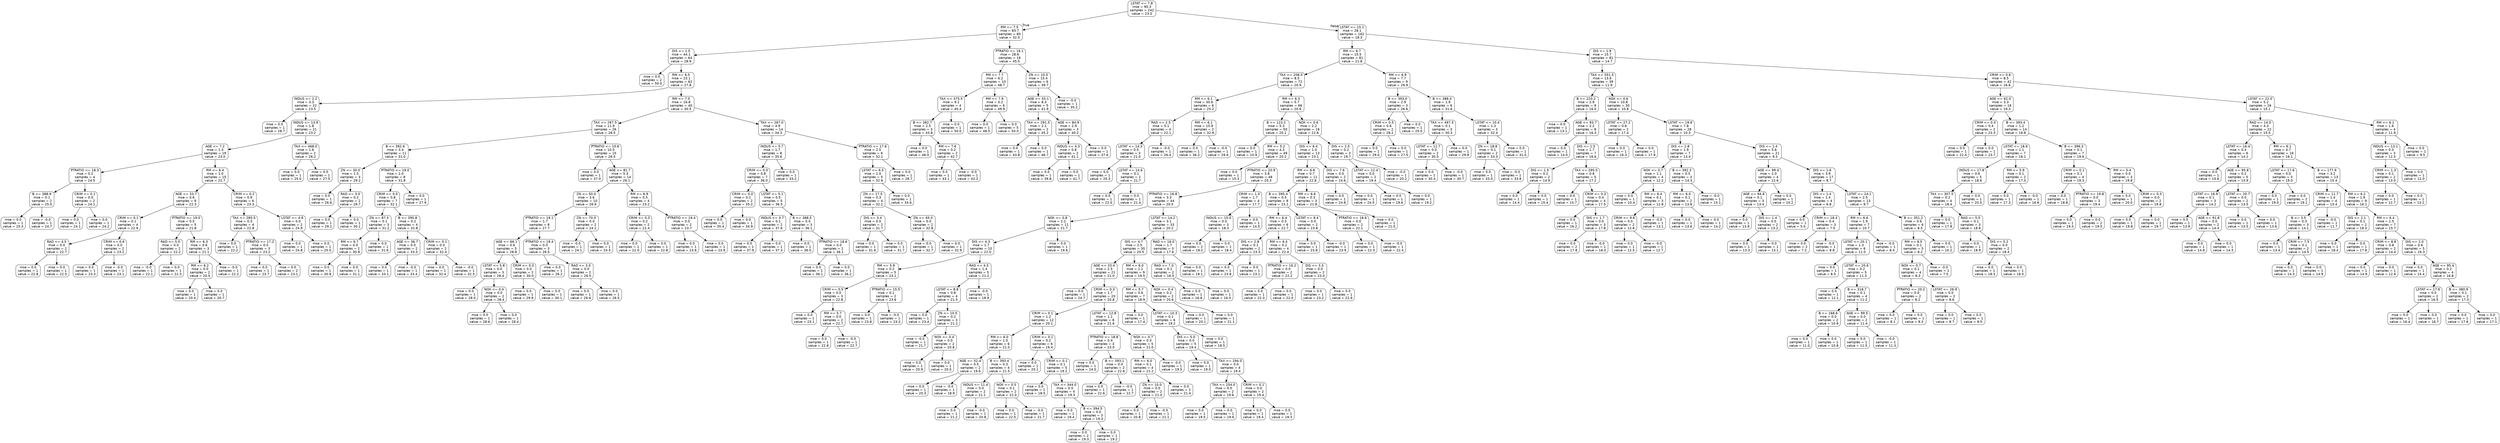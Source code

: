 digraph Tree {
node [shape=box, style="rounded", color="black", fontname=helvetica] ;
edge [fontname=helvetica] ;
0 [label="LSTAT <= 7.8\nmse = 90.3\nsamples = 242\nvalue = 23.0"] ;
1 [label="RM <= 7.5\nmse = 83.7\nsamples = 80\nvalue = 32.0"] ;
0 -> 1 [labeldistance=2.5, labelangle=45, headlabel="True"] ;
2 [label="DIS <= 1.5\nmse = 44.1\nsamples = 64\nvalue = 28.9"] ;
1 -> 2 ;
3 [label="mse = 0.0\nsamples = 2\nvalue = 50.0"] ;
2 -> 3 ;
4 [label="RM <= 6.5\nmse = 23.1\nsamples = 62\nvalue = 27.8"] ;
2 -> 4 ;
5 [label="INDUS <= 2.2\nmse = 3.3\nsamples = 22\nvalue = 23.5"] ;
4 -> 5 ;
6 [label="mse = 0.0\nsamples = 1\nvalue = 28.7"] ;
5 -> 6 ;
7 [label="INDUS <= 13.9\nmse = 1.8\nsamples = 21\nvalue = 23.2"] ;
5 -> 7 ;
8 [label="AGE <= 7.2\nmse = 1.3\nsamples = 19\nvalue = 23.0"] ;
7 -> 8 ;
9 [label="PTRATIO <= 18.3\nmse = 0.2\nsamples = 4\nvalue = 24.5"] ;
8 -> 9 ;
10 [label="B <= 388.9\nmse = 0.1\nsamples = 2\nvalue = 25.0"] ;
9 -> 10 ;
11 [label="mse = 0.0\nsamples = 1\nvalue = 25.3"] ;
10 -> 11 ;
12 [label="mse = -0.0\nsamples = 1\nvalue = 24.7"] ;
10 -> 12 ;
13 [label="CRIM <= 0.1\nmse = 0.0\nsamples = 2\nvalue = 24.1"] ;
9 -> 13 ;
14 [label="mse = 0.0\nsamples = 1\nvalue = 24.1"] ;
13 -> 14 ;
15 [label="mse = 0.0\nsamples = 1\nvalue = 24.2"] ;
13 -> 15 ;
16 [label="RM <= 6.4\nmse = 1.0\nsamples = 15\nvalue = 22.7"] ;
8 -> 16 ;
17 [label="AGE <= 33.7\nmse = 0.6\nsamples = 9\nvalue = 22.3"] ;
16 -> 17 ;
18 [label="CRIM <= 0.1\nmse = 0.1\nsamples = 4\nvalue = 22.9"] ;
17 -> 18 ;
19 [label="RAD <= 4.5\nmse = 0.0\nsamples = 2\nvalue = 22.7"] ;
18 -> 19 ;
20 [label="mse = 0.0\nsamples = 1\nvalue = 22.8"] ;
19 -> 20 ;
21 [label="mse = 0.0\nsamples = 1\nvalue = 22.5"] ;
19 -> 21 ;
22 [label="CRIM <= 0.6\nmse = 0.0\nsamples = 2\nvalue = 23.2"] ;
18 -> 22 ;
23 [label="mse = 0.0\nsamples = 1\nvalue = 23.3"] ;
22 -> 23 ;
24 [label="mse = -0.0\nsamples = 1\nvalue = 23.1"] ;
22 -> 24 ;
25 [label="PTRATIO <= 19.0\nmse = 0.5\nsamples = 5\nvalue = 21.8"] ;
17 -> 25 ;
26 [label="RAD <= 5.0\nmse = 0.0\nsamples = 2\nvalue = 22.2"] ;
25 -> 26 ;
27 [label="mse = -0.0\nsamples = 1\nvalue = 22.1"] ;
26 -> 27 ;
28 [label="mse = 0.0\nsamples = 1\nvalue = 22.3"] ;
26 -> 28 ;
29 [label="RM <= 6.3\nmse = 0.6\nsamples = 3\nvalue = 21.1"] ;
25 -> 29 ;
30 [label="RM <= 6.2\nmse = 0.0\nsamples = 2\nvalue = 20.5"] ;
29 -> 30 ;
31 [label="mse = 0.0\nsamples = 1\nvalue = 20.4"] ;
30 -> 31 ;
32 [label="mse = 0.0\nsamples = 1\nvalue = 20.7"] ;
30 -> 32 ;
33 [label="mse = -0.0\nsamples = 1\nvalue = 22.2"] ;
29 -> 33 ;
34 [label="CRIM <= 0.2\nmse = 0.9\nsamples = 6\nvalue = 23.3"] ;
16 -> 34 ;
35 [label="TAX <= 285.5\nmse = 0.3\nsamples = 4\nvalue = 22.8"] ;
34 -> 35 ;
36 [label="mse = 0.0\nsamples = 1\nvalue = 22.2"] ;
35 -> 36 ;
37 [label="PTRATIO <= 17.2\nmse = 0.0\nsamples = 3\nvalue = 23.2"] ;
35 -> 37 ;
38 [label="mse = 0.0\nsamples = 1\nvalue = 23.7"] ;
37 -> 38 ;
39 [label="mse = 0.0\nsamples = 2\nvalue = 23.1"] ;
37 -> 39 ;
40 [label="LSTAT <= 4.9\nmse = 0.0\nsamples = 2\nvalue = 24.9"] ;
34 -> 40 ;
41 [label="mse = 0.0\nsamples = 1\nvalue = 24.8"] ;
40 -> 41 ;
42 [label="mse = 0.0\nsamples = 1\nvalue = 25.0"] ;
40 -> 42 ;
43 [label="TAX <= 468.0\nmse = 1.6\nsamples = 2\nvalue = 26.2"] ;
7 -> 43 ;
44 [label="mse = 0.0\nsamples = 1\nvalue = 25.0"] ;
43 -> 44 ;
45 [label="mse = 0.0\nsamples = 1\nvalue = 27.5"] ;
43 -> 45 ;
46 [label="RM <= 7.0\nmse = 16.8\nsamples = 40\nvalue = 30.5"] ;
4 -> 46 ;
47 [label="TAX <= 267.5\nmse = 11.9\nsamples = 26\nvalue = 28.5"] ;
46 -> 47 ;
48 [label="B <= 392.6\nmse = 3.4\nsamples = 11\nvalue = 31.0"] ;
47 -> 48 ;
49 [label="ZN <= 30.0\nmse = 1.5\nsamples = 3\nvalue = 29.2"] ;
48 -> 49 ;
50 [label="mse = 0.0\nsamples = 1\nvalue = 26.6"] ;
49 -> 50 ;
51 [label="RAD <= 3.0\nmse = 0.2\nsamples = 2\nvalue = 29.7"] ;
49 -> 51 ;
52 [label="mse = 0.0\nsamples = 1\nvalue = 29.1"] ;
51 -> 52 ;
53 [label="mse = 0.0\nsamples = 1\nvalue = 30.1"] ;
51 -> 53 ;
54 [label="PTRATIO <= 19.0\nmse = 2.0\nsamples = 8\nvalue = 31.8"] ;
48 -> 54 ;
55 [label="CRIM <= 0.0\nmse = 0.8\nsamples = 7\nvalue = 32.1"] ;
54 -> 55 ;
56 [label="ZN <= 87.5\nmse = 0.1\nsamples = 3\nvalue = 31.2"] ;
55 -> 56 ;
57 [label="RM <= 6.7\nmse = 0.0\nsamples = 2\nvalue = 30.9"] ;
56 -> 57 ;
58 [label="mse = 0.0\nsamples = 1\nvalue = 30.8"] ;
57 -> 58 ;
59 [label="mse = 0.0\nsamples = 1\nvalue = 31.1"] ;
57 -> 59 ;
60 [label="mse = 0.0\nsamples = 1\nvalue = 31.6"] ;
56 -> 60 ;
61 [label="B <= 395.8\nmse = 0.2\nsamples = 4\nvalue = 32.8"] ;
55 -> 61 ;
62 [label="AGE <= 36.7\nmse = 0.0\nsamples = 2\nvalue = 33.3"] ;
61 -> 62 ;
63 [label="mse = 0.0\nsamples = 1\nvalue = 33.1"] ;
62 -> 63 ;
64 [label="mse = -0.0\nsamples = 1\nvalue = 33.4"] ;
62 -> 64 ;
65 [label="CRIM <= 0.1\nmse = 0.0\nsamples = 2\nvalue = 32.4"] ;
61 -> 65 ;
66 [label="mse = 0.0\nsamples = 1\nvalue = 32.4"] ;
65 -> 66 ;
67 [label="mse = -0.0\nsamples = 1\nvalue = 32.5"] ;
65 -> 67 ;
68 [label="mse = 0.0\nsamples = 1\nvalue = 27.9"] ;
54 -> 68 ;
69 [label="PTRATIO <= 15.6\nmse = 10.0\nsamples = 15\nvalue = 26.5"] ;
47 -> 69 ;
70 [label="mse = 0.0\nsamples = 1\nvalue = 37.0"] ;
69 -> 70 ;
71 [label="AGE <= 81.7\nmse = 5.3\nsamples = 14\nvalue = 26.1"] ;
69 -> 71 ;
72 [label="ZN <= 50.0\nmse = 3.6\nsamples = 10\nvalue = 26.9"] ;
71 -> 72 ;
73 [label="PTRATIO <= 19.1\nmse = 1.7\nsamples = 8\nvalue = 27.7"] ;
72 -> 73 ;
74 [label="AGE <= 66.1\nmse = 0.6\nsamples = 5\nvalue = 28.8"] ;
73 -> 74 ;
75 [label="LSTAT <= 5.8\nmse = 0.0\nsamples = 3\nvalue = 28.4"] ;
74 -> 75 ;
76 [label="mse = 0.0\nsamples = 1\nvalue = 28.0"] ;
75 -> 76 ;
77 [label="NOX <= 0.4\nmse = 0.0\nsamples = 2\nvalue = 28.4"] ;
75 -> 77 ;
78 [label="mse = 0.0\nsamples = 1\nvalue = 28.6"] ;
77 -> 78 ;
79 [label="mse = 0.0\nsamples = 1\nvalue = 28.4"] ;
77 -> 79 ;
80 [label="CRIM <= 0.3\nmse = 0.0\nsamples = 2\nvalue = 30.0"] ;
74 -> 80 ;
81 [label="mse = 0.0\nsamples = 1\nvalue = 29.9"] ;
80 -> 81 ;
82 [label="mse = 0.0\nsamples = 1\nvalue = 30.1"] ;
80 -> 82 ;
83 [label="PTRATIO <= 19.4\nmse = 0.0\nsamples = 3\nvalue = 26.5"] ;
73 -> 83 ;
84 [label="mse = 0.0\nsamples = 1\nvalue = 26.2"] ;
83 -> 84 ;
85 [label="RAD <= 3.0\nmse = 0.0\nsamples = 2\nvalue = 26.5"] ;
83 -> 85 ;
86 [label="mse = 0.0\nsamples = 1\nvalue = 26.6"] ;
85 -> 86 ;
87 [label="mse = 0.0\nsamples = 1\nvalue = 26.5"] ;
85 -> 87 ;
88 [label="ZN <= 70.0\nmse = 0.0\nsamples = 2\nvalue = 24.2"] ;
72 -> 88 ;
89 [label="mse = -0.0\nsamples = 1\nvalue = 24.1"] ;
88 -> 89 ;
90 [label="mse = 0.0\nsamples = 1\nvalue = 24.5"] ;
88 -> 90 ;
91 [label="RM <= 6.9\nmse = 0.5\nsamples = 4\nvalue = 23.2"] ;
71 -> 91 ;
92 [label="CRIM <= 0.3\nmse = 0.2\nsamples = 2\nvalue = 22.4"] ;
91 -> 92 ;
93 [label="mse = 0.0\nsamples = 1\nvalue = 22.0"] ;
92 -> 93 ;
94 [label="mse = 0.0\nsamples = 1\nvalue = 22.8"] ;
92 -> 94 ;
95 [label="PTRATIO <= 19.4\nmse = 0.0\nsamples = 2\nvalue = 23.7"] ;
91 -> 95 ;
96 [label="mse = 0.0\nsamples = 1\nvalue = 23.6"] ;
95 -> 96 ;
97 [label="mse = 0.0\nsamples = 1\nvalue = 23.9"] ;
95 -> 97 ;
98 [label="TAX <= 267.0\nmse = 4.9\nsamples = 14\nvalue = 34.3"] ;
46 -> 98 ;
99 [label="INDUS <= 5.7\nmse = 1.7\nsamples = 8\nvalue = 35.6"] ;
98 -> 99 ;
100 [label="CRIM <= 0.0\nmse = 0.8\nsamples = 7\nvalue = 36.0"] ;
99 -> 100 ;
101 [label="CRIM <= 0.0\nmse = 0.1\nsamples = 2\nvalue = 35.2"] ;
100 -> 101 ;
102 [label="mse = 0.0\nsamples = 1\nvalue = 35.4"] ;
101 -> 102 ;
103 [label="mse = 0.0\nsamples = 1\nvalue = 34.9"] ;
101 -> 103 ;
104 [label="LSTAT <= 5.1\nmse = 0.5\nsamples = 5\nvalue = 36.5"] ;
100 -> 104 ;
105 [label="INDUS <= 3.7\nmse = 0.1\nsamples = 2\nvalue = 37.6"] ;
104 -> 105 ;
106 [label="mse = 0.0\nsamples = 1\nvalue = 37.9"] ;
105 -> 106 ;
107 [label="mse = 0.0\nsamples = 1\nvalue = 37.3"] ;
105 -> 107 ;
108 [label="B <= 388.5\nmse = 0.0\nsamples = 3\nvalue = 36.1"] ;
104 -> 108 ;
109 [label="mse = 0.0\nsamples = 1\nvalue = 36.0"] ;
108 -> 109 ;
110 [label="PTRATIO <= 18.6\nmse = 0.0\nsamples = 2\nvalue = 36.1"] ;
108 -> 110 ;
111 [label="mse = 0.0\nsamples = 1\nvalue = 36.1"] ;
110 -> 111 ;
112 [label="mse = 0.0\nsamples = 1\nvalue = 36.2"] ;
110 -> 112 ;
113 [label="mse = 0.0\nsamples = 1\nvalue = 33.2"] ;
99 -> 113 ;
114 [label="PTRATIO <= 17.6\nmse = 2.5\nsamples = 6\nvalue = 32.1"] ;
98 -> 114 ;
115 [label="LSTAT <= 6.5\nmse = 1.0\nsamples = 5\nvalue = 32.6"] ;
114 -> 115 ;
116 [label="ZN <= 17.5\nmse = 0.3\nsamples = 4\nvalue = 32.2"] ;
115 -> 116 ;
117 [label="DIS <= 3.4\nmse = 0.0\nsamples = 2\nvalue = 31.7"] ;
116 -> 117 ;
118 [label="mse = 0.0\nsamples = 1\nvalue = 31.6"] ;
117 -> 118 ;
119 [label="mse = 0.0\nsamples = 1\nvalue = 31.7"] ;
117 -> 119 ;
120 [label="ZN <= 65.0\nmse = 0.0\nsamples = 2\nvalue = 32.8"] ;
116 -> 120 ;
121 [label="mse = 0.0\nsamples = 1\nvalue = 32.7"] ;
120 -> 121 ;
122 [label="mse = 0.0\nsamples = 1\nvalue = 32.9"] ;
120 -> 122 ;
123 [label="mse = 0.0\nsamples = 1\nvalue = 34.6"] ;
115 -> 123 ;
124 [label="mse = 0.0\nsamples = 1\nvalue = 28.7"] ;
114 -> 124 ;
125 [label="PTRATIO <= 16.1\nmse = 28.6\nsamples = 16\nvalue = 45.5"] ;
1 -> 125 ;
126 [label="RM <= 7.7\nmse = 6.2\nsamples = 10\nvalue = 48.7"] ;
125 -> 126 ;
127 [label="TAX <= 375.5\nmse = 9.1\nsamples = 4\nvalue = 45.4"] ;
126 -> 127 ;
128 [label="B <= 382.7\nmse = 2.5\nsamples = 3\nvalue = 43.8"] ;
127 -> 128 ;
129 [label="mse = 0.0\nsamples = 1\nvalue = 46.0"] ;
128 -> 129 ;
130 [label="RM <= 7.6\nmse = 0.2\nsamples = 2\nvalue = 42.7"] ;
128 -> 130 ;
131 [label="mse = 0.0\nsamples = 1\nvalue = 43.1"] ;
130 -> 131 ;
132 [label="mse = -0.0\nsamples = 1\nvalue = 42.3"] ;
130 -> 132 ;
133 [label="mse = 0.0\nsamples = 1\nvalue = 50.0"] ;
127 -> 133 ;
134 [label="RM <= 7.9\nmse = 0.2\nsamples = 6\nvalue = 49.9"] ;
126 -> 134 ;
135 [label="mse = 0.0\nsamples = 1\nvalue = 48.5"] ;
134 -> 135 ;
136 [label="mse = 0.0\nsamples = 5\nvalue = 50.0"] ;
134 -> 136 ;
137 [label="ZN <= 10.0\nmse = 15.4\nsamples = 6\nvalue = 39.7"] ;
125 -> 137 ;
138 [label="AGE <= 55.1\nmse = 8.3\nsamples = 5\nvalue = 41.9"] ;
137 -> 138 ;
139 [label="TAX <= 291.5\nmse = 2.1\nsamples = 2\nvalue = 45.2"] ;
138 -> 139 ;
140 [label="mse = 0.0\nsamples = 1\nvalue = 43.8"] ;
139 -> 140 ;
141 [label="mse = 0.0\nsamples = 1\nvalue = 46.7"] ;
139 -> 141 ;
142 [label="AGE <= 84.9\nmse = 2.9\nsamples = 3\nvalue = 40.2"] ;
138 -> 142 ;
143 [label="INDUS <= 4.3\nmse = 0.8\nsamples = 2\nvalue = 41.1"] ;
142 -> 143 ;
144 [label="mse = 0.0\nsamples = 1\nvalue = 39.8"] ;
143 -> 144 ;
145 [label="mse = 0.0\nsamples = 1\nvalue = 41.7"] ;
143 -> 145 ;
146 [label="mse = 0.0\nsamples = 1\nvalue = 37.6"] ;
142 -> 146 ;
147 [label="mse = -0.0\nsamples = 1\nvalue = 35.2"] ;
137 -> 147 ;
148 [label="LSTAT <= 15.1\nmse = 28.1\nsamples = 162\nvalue = 18.3"] ;
0 -> 148 [labeldistance=2.5, labelangle=-45, headlabel="False"] ;
149 [label="RM <= 6.7\nmse = 15.5\nsamples = 81\nvalue = 21.8"] ;
148 -> 149 ;
150 [label="TAX <= 208.0\nmse = 8.5\nsamples = 72\nvalue = 20.9"] ;
149 -> 150 ;
151 [label="RM <= 6.1\nmse = 30.6\nsamples = 6\nvalue = 25.2"] ;
150 -> 151 ;
152 [label="RAD <= 2.5\nmse = 5.1\nsamples = 4\nvalue = 22.1"] ;
151 -> 152 ;
153 [label="LSTAT <= 14.3\nmse = 0.5\nsamples = 3\nvalue = 21.0"] ;
152 -> 153 ;
154 [label="mse = 0.0\nsamples = 1\nvalue = 20.3"] ;
153 -> 154 ;
155 [label="LSTAT <= 14.6\nmse = 0.1\nsamples = 2\nvalue = 21.7"] ;
153 -> 155 ;
156 [label="mse = 0.0\nsamples = 1\nvalue = 22.0"] ;
155 -> 156 ;
157 [label="mse = 0.0\nsamples = 1\nvalue = 21.4"] ;
155 -> 157 ;
158 [label="mse = -0.0\nsamples = 1\nvalue = 26.4"] ;
152 -> 158 ;
159 [label="RM <= 6.1\nmse = 10.9\nsamples = 2\nvalue = 32.9"] ;
151 -> 159 ;
160 [label="mse = 0.0\nsamples = 1\nvalue = 36.2"] ;
159 -> 160 ;
161 [label="mse = -0.0\nsamples = 1\nvalue = 29.6"] ;
159 -> 161 ;
162 [label="RM <= 6.3\nmse = 5.7\nsamples = 66\nvalue = 20.6"] ;
150 -> 162 ;
163 [label="B <= 123.2\nmse = 5.3\nsamples = 50\nvalue = 20.1"] ;
162 -> 163 ;
164 [label="mse = 0.0\nsamples = 1\nvalue = 10.9"] ;
163 -> 164 ;
165 [label="RM <= 5.2\nmse = 4.3\nsamples = 49\nvalue = 20.2"] ;
163 -> 165 ;
166 [label="mse = 0.0\nsamples = 1\nvalue = 15.3"] ;
165 -> 166 ;
167 [label="PTRATIO <= 20.9\nmse = 3.8\nsamples = 48\nvalue = 20.3"] ;
165 -> 167 ;
168 [label="PTRATIO <= 16.8\nmse = 3.3\nsamples = 44\nvalue = 20.5"] ;
167 -> 168 ;
169 [label="NOX <= 0.8\nmse = 2.2\nsamples = 11\nvalue = 21.7"] ;
168 -> 169 ;
170 [label="DIS <= 4.3\nmse = 1.7\nsamples = 10\nvalue = 22.0"] ;
169 -> 170 ;
171 [label="RM <= 5.9\nmse = 0.2\nsamples = 5\nvalue = 23.1"] ;
170 -> 171 ;
172 [label="CRIM <= 0.5\nmse = 0.0\nsamples = 3\nvalue = 22.8"] ;
171 -> 172 ;
173 [label="mse = 0.0\nsamples = 1\nvalue = 23.1"] ;
172 -> 173 ;
174 [label="RM <= 5.7\nmse = 0.0\nsamples = 2\nvalue = 22.7"] ;
172 -> 174 ;
175 [label="mse = 0.0\nsamples = 1\nvalue = 22.8"] ;
174 -> 175 ;
176 [label="mse = -0.0\nsamples = 1\nvalue = 22.7"] ;
174 -> 176 ;
177 [label="PTRATIO <= 15.5\nmse = 0.1\nsamples = 2\nvalue = 23.6"] ;
171 -> 177 ;
178 [label="mse = 0.0\nsamples = 1\nvalue = 23.8"] ;
177 -> 178 ;
179 [label="mse = -0.0\nsamples = 1\nvalue = 23.3"] ;
177 -> 179 ;
180 [label="RAD <= 4.5\nmse = 1.4\nsamples = 5\nvalue = 21.2"] ;
170 -> 180 ;
181 [label="LSTAT <= 8.8\nmse = 0.8\nsamples = 4\nvalue = 21.5"] ;
180 -> 181 ;
182 [label="mse = 0.0\nsamples = 1\nvalue = 23.4"] ;
181 -> 182 ;
183 [label="ZN <= 10.5\nmse = 0.2\nsamples = 3\nvalue = 21.2"] ;
181 -> 183 ;
184 [label="mse = -0.0\nsamples = 1\nvalue = 21.7"] ;
183 -> 184 ;
185 [label="NOX <= 0.4\nmse = 0.0\nsamples = 2\nvalue = 20.8"] ;
183 -> 185 ;
186 [label="mse = 0.0\nsamples = 1\nvalue = 20.9"] ;
185 -> 186 ;
187 [label="mse = 0.0\nsamples = 1\nvalue = 20.5"] ;
185 -> 187 ;
188 [label="mse = -0.0\nsamples = 1\nvalue = 18.9"] ;
180 -> 188 ;
189 [label="mse = 0.0\nsamples = 1\nvalue = 19.6"] ;
169 -> 189 ;
190 [label="LSTAT <= 14.2\nmse = 3.1\nsamples = 33\nvalue = 20.2"] ;
168 -> 190 ;
191 [label="DIS <= 4.7\nmse = 2.5\nsamples = 30\nvalue = 20.5"] ;
190 -> 191 ;
192 [label="AGE <= 33.4\nmse = 2.5\nsamples = 21\nvalue = 21.0"] ;
191 -> 192 ;
193 [label="mse = 0.0\nsamples = 1\nvalue = 24.7"] ;
192 -> 193 ;
194 [label="CRIM <= 0.3\nmse = 1.7\nsamples = 20\nvalue = 20.8"] ;
192 -> 194 ;
195 [label="CRIM <= 0.1\nmse = 1.2\nsamples = 12\nvalue = 20.1"] ;
194 -> 195 ;
196 [label="RM <= 6.0\nmse = 1.0\nsamples = 6\nvalue = 21.0"] ;
195 -> 196 ;
197 [label="AGE <= 52.4\nmse = 0.5\nsamples = 2\nvalue = 19.6"] ;
196 -> 197 ;
198 [label="mse = 0.0\nsamples = 1\nvalue = 20.3"] ;
197 -> 198 ;
199 [label="mse = -0.0\nsamples = 1\nvalue = 18.9"] ;
197 -> 199 ;
200 [label="B <= 393.4\nmse = 0.3\nsamples = 4\nvalue = 21.5"] ;
196 -> 200 ;
201 [label="INDUS <= 11.4\nmse = 0.0\nsamples = 2\nvalue = 21.1"] ;
200 -> 201 ;
202 [label="mse = 0.0\nsamples = 1\nvalue = 21.2"] ;
201 -> 202 ;
203 [label="mse = -0.0\nsamples = 1\nvalue = 20.8"] ;
201 -> 203 ;
204 [label="NOX <= 0.5\nmse = 0.1\nsamples = 2\nvalue = 22.0"] ;
200 -> 204 ;
205 [label="mse = 0.0\nsamples = 1\nvalue = 22.5"] ;
204 -> 205 ;
206 [label="mse = -0.0\nsamples = 1\nvalue = 21.7"] ;
204 -> 206 ;
207 [label="CRIM <= 0.1\nmse = 0.2\nsamples = 6\nvalue = 19.4"] ;
195 -> 207 ;
208 [label="mse = 0.0\nsamples = 1\nvalue = 20.1"] ;
207 -> 208 ;
209 [label="CRIM <= 0.1\nmse = 0.1\nsamples = 5\nvalue = 19.2"] ;
207 -> 209 ;
210 [label="mse = 0.0\nsamples = 1\nvalue = 18.5"] ;
209 -> 210 ;
211 [label="TAX <= 344.0\nmse = 0.0\nsamples = 4\nvalue = 19.3"] ;
209 -> 211 ;
212 [label="mse = 0.0\nsamples = 1\nvalue = 19.4"] ;
211 -> 212 ;
213 [label="B <= 394.5\nmse = 0.0\nsamples = 3\nvalue = 19.3"] ;
211 -> 213 ;
214 [label="mse = 0.0\nsamples = 2\nvalue = 19.3"] ;
213 -> 214 ;
215 [label="mse = 0.0\nsamples = 1\nvalue = 19.2"] ;
213 -> 215 ;
216 [label="LSTAT <= 12.8\nmse = 1.1\nsamples = 8\nvalue = 21.6"] ;
194 -> 216 ;
217 [label="PTRATIO <= 18.8\nmse = 0.4\nsamples = 3\nvalue = 23.0"] ;
216 -> 217 ;
218 [label="mse = 0.0\nsamples = 1\nvalue = 24.0"] ;
217 -> 218 ;
219 [label="B <= 393.1\nmse = 0.0\nsamples = 2\nvalue = 22.6"] ;
217 -> 219 ;
220 [label="mse = 0.0\nsamples = 1\nvalue = 22.6"] ;
219 -> 220 ;
221 [label="mse = -0.0\nsamples = 1\nvalue = 22.7"] ;
219 -> 221 ;
222 [label="NOX <= 0.7\nmse = 0.3\nsamples = 5\nvalue = 21.0"] ;
216 -> 222 ;
223 [label="RM <= 6.0\nmse = 0.1\nsamples = 4\nvalue = 21.2"] ;
222 -> 223 ;
224 [label="ZN <= 10.0\nmse = 0.0\nsamples = 2\nvalue = 21.0"] ;
223 -> 224 ;
225 [label="mse = 0.0\nsamples = 1\nvalue = 20.8"] ;
224 -> 225 ;
226 [label="mse = -0.0\nsamples = 1\nvalue = 21.1"] ;
224 -> 226 ;
227 [label="mse = 0.0\nsamples = 2\nvalue = 21.4"] ;
223 -> 227 ;
228 [label="mse = -0.0\nsamples = 1\nvalue = 19.5"] ;
222 -> 228 ;
229 [label="RM <= 6.0\nmse = 1.1\nsamples = 9\nvalue = 19.5"] ;
191 -> 229 ;
230 [label="RM <= 5.7\nmse = 0.6\nsamples = 7\nvalue = 18.9"] ;
229 -> 230 ;
231 [label="mse = 0.0\nsamples = 1\nvalue = 17.4"] ;
230 -> 231 ;
232 [label="LSTAT <= 10.3\nmse = 0.1\nsamples = 6\nvalue = 19.2"] ;
230 -> 232 ;
233 [label="DIS <= 5.0\nmse = 0.0\nsamples = 5\nvalue = 19.4"] ;
232 -> 233 ;
234 [label="mse = 0.0\nsamples = 1\nvalue = 19.0"] ;
233 -> 234 ;
235 [label="TAX <= 294.0\nmse = 0.0\nsamples = 4\nvalue = 19.4"] ;
233 -> 235 ;
236 [label="TAX <= 254.0\nmse = 0.0\nsamples = 2\nvalue = 19.6"] ;
235 -> 236 ;
237 [label="mse = 0.0\nsamples = 1\nvalue = 19.5"] ;
236 -> 237 ;
238 [label="mse = 0.0\nsamples = 1\nvalue = 19.6"] ;
236 -> 238 ;
239 [label="CRIM <= 0.1\nmse = 0.0\nsamples = 2\nvalue = 19.4"] ;
235 -> 239 ;
240 [label="mse = 0.0\nsamples = 1\nvalue = 19.4"] ;
239 -> 240 ;
241 [label="mse = 0.0\nsamples = 1\nvalue = 19.3"] ;
239 -> 241 ;
242 [label="mse = 0.0\nsamples = 1\nvalue = 18.5"] ;
232 -> 242 ;
243 [label="NOX <= 0.4\nmse = 0.2\nsamples = 2\nvalue = 20.6"] ;
229 -> 243 ;
244 [label="mse = 0.0\nsamples = 1\nvalue = 20.1"] ;
243 -> 244 ;
245 [label="mse = 0.0\nsamples = 1\nvalue = 21.1"] ;
243 -> 245 ;
246 [label="RAD <= 16.0\nmse = 1.7\nsamples = 3\nvalue = 17.6"] ;
190 -> 246 ;
247 [label="RAD <= 7.0\nmse = 0.1\nsamples = 2\nvalue = 16.5"] ;
246 -> 247 ;
248 [label="mse = 0.0\nsamples = 1\nvalue = 16.8"] ;
247 -> 248 ;
249 [label="mse = 0.0\nsamples = 1\nvalue = 16.0"] ;
247 -> 249 ;
250 [label="mse = 0.0\nsamples = 1\nvalue = 19.1"] ;
246 -> 250 ;
251 [label="CRIM <= 1.0\nmse = 1.7\nsamples = 4\nvalue = 17.7"] ;
167 -> 251 ;
252 [label="INDUS <= 15.0\nmse = 0.0\nsamples = 3\nvalue = 18.3"] ;
251 -> 252 ;
253 [label="mse = 0.0\nsamples = 2\nvalue = 18.2"] ;
252 -> 253 ;
254 [label="mse = 0.0\nsamples = 1\nvalue = 18.4"] ;
252 -> 254 ;
255 [label="mse = 0.0\nsamples = 1\nvalue = 14.5"] ;
251 -> 255 ;
256 [label="NOX <= 0.6\nmse = 2.2\nsamples = 16\nvalue = 22.6"] ;
162 -> 256 ;
257 [label="DIS <= 6.4\nmse = 1.0\nsamples = 13\nvalue = 23.1"] ;
256 -> 257 ;
258 [label="RM <= 6.6\nmse = 0.7\nsamples = 11\nvalue = 22.8"] ;
257 -> 258 ;
259 [label="B <= 395.4\nmse = 0.5\nsamples = 8\nvalue = 23.1"] ;
258 -> 259 ;
260 [label="RM <= 6.4\nmse = 0.3\nsamples = 6\nvalue = 22.7"] ;
259 -> 260 ;
261 [label="DIS <= 2.8\nmse = 0.1\nsamples = 2\nvalue = 23.3"] ;
260 -> 261 ;
262 [label="mse = 0.0\nsamples = 1\nvalue = 23.8"] ;
261 -> 262 ;
263 [label="mse = 0.0\nsamples = 1\nvalue = 23.1"] ;
261 -> 263 ;
264 [label="RM <= 6.4\nmse = 0.2\nsamples = 4\nvalue = 22.4"] ;
260 -> 264 ;
265 [label="PTRATIO <= 16.2\nmse = 0.0\nsamples = 2\nvalue = 22.2"] ;
264 -> 265 ;
266 [label="mse = 0.0\nsamples = 1\nvalue = 22.3"] ;
265 -> 266 ;
267 [label="mse = 0.0\nsamples = 1\nvalue = 22.0"] ;
265 -> 267 ;
268 [label="DIS <= 3.3\nmse = 0.0\nsamples = 2\nvalue = 23.0"] ;
264 -> 268 ;
269 [label="mse = 0.0\nsamples = 1\nvalue = 23.2"] ;
268 -> 269 ;
270 [label="mse = 0.0\nsamples = 1\nvalue = 22.9"] ;
268 -> 270 ;
271 [label="LSTAT <= 9.4\nmse = 0.0\nsamples = 2\nvalue = 23.8"] ;
259 -> 271 ;
272 [label="mse = 0.0\nsamples = 1\nvalue = 23.8"] ;
271 -> 272 ;
273 [label="mse = -0.0\nsamples = 1\nvalue = 23.9"] ;
271 -> 273 ;
274 [label="RM <= 6.6\nmse = 0.3\nsamples = 3\nvalue = 21.8"] ;
258 -> 274 ;
275 [label="PTRATIO <= 18.6\nmse = 0.0\nsamples = 2\nvalue = 22.1"] ;
274 -> 275 ;
276 [label="mse = 0.0\nsamples = 1\nvalue = 22.0"] ;
275 -> 276 ;
277 [label="mse = -0.0\nsamples = 1\nvalue = 22.4"] ;
275 -> 277 ;
278 [label="mse = 0.0\nsamples = 1\nvalue = 21.0"] ;
274 -> 278 ;
279 [label="DIS <= 7.6\nmse = 0.0\nsamples = 2\nvalue = 24.6"] ;
257 -> 279 ;
280 [label="mse = 0.0\nsamples = 1\nvalue = 24.8"] ;
279 -> 280 ;
281 [label="mse = 0.0\nsamples = 1\nvalue = 24.5"] ;
279 -> 281 ;
282 [label="DIS <= 2.5\nmse = 0.2\nsamples = 3\nvalue = 19.7"] ;
256 -> 282 ;
283 [label="LSTAT <= 12.4\nmse = 0.0\nsamples = 2\nvalue = 19.4"] ;
282 -> 283 ;
284 [label="mse = 0.0\nsamples = 1\nvalue = 19.6"] ;
283 -> 284 ;
285 [label="mse = 0.0\nsamples = 1\nvalue = 19.2"] ;
283 -> 285 ;
286 [label="mse = -0.0\nsamples = 1\nvalue = 20.2"] ;
282 -> 286 ;
287 [label="RM <= 6.9\nmse = 7.7\nsamples = 9\nvalue = 29.9"] ;
149 -> 287 ;
288 [label="B <= 393.0\nmse = 2.9\nsamples = 3\nvalue = 26.6"] ;
287 -> 288 ;
289 [label="CRIM <= 0.5\nmse = 0.6\nsamples = 2\nvalue = 28.2"] ;
288 -> 289 ;
290 [label="mse = 0.0\nsamples = 1\nvalue = 29.0"] ;
289 -> 290 ;
291 [label="mse = 0.0\nsamples = 1\nvalue = 27.5"] ;
289 -> 291 ;
292 [label="mse = 0.0\nsamples = 1\nvalue = 25.0"] ;
288 -> 292 ;
293 [label="B <= 388.4\nmse = 1.9\nsamples = 6\nvalue = 31.6"] ;
287 -> 293 ;
294 [label="TAX <= 497.5\nmse = 0.1\nsamples = 3\nvalue = 30.3"] ;
293 -> 294 ;
295 [label="LSTAT <= 11.7\nmse = 0.0\nsamples = 2\nvalue = 30.5"] ;
294 -> 295 ;
296 [label="mse = 0.0\nsamples = 1\nvalue = 30.3"] ;
295 -> 296 ;
297 [label="mse = -0.0\nsamples = 1\nvalue = 30.7"] ;
295 -> 297 ;
298 [label="mse = 0.0\nsamples = 1\nvalue = 29.8"] ;
294 -> 298 ;
299 [label="LSTAT <= 10.4\nmse = 1.3\nsamples = 3\nvalue = 32.4"] ;
293 -> 299 ;
300 [label="ZN <= 18.8\nmse = 0.1\nsamples = 2\nvalue = 33.3"] ;
299 -> 300 ;
301 [label="mse = 0.0\nsamples = 1\nvalue = 33.0"] ;
300 -> 301 ;
302 [label="mse = -0.0\nsamples = 1\nvalue = 33.8"] ;
300 -> 302 ;
303 [label="mse = 0.0\nsamples = 1\nvalue = 31.0"] ;
299 -> 303 ;
304 [label="DIS <= 1.9\nmse = 15.7\nsamples = 81\nvalue = 14.7"] ;
148 -> 304 ;
305 [label="TAX <= 551.5\nmse = 13.6\nsamples = 39\nvalue = 11.9"] ;
304 -> 305 ;
306 [label="B <= 220.2\nmse = 2.9\nsamples = 9\nvalue = 16.0"] ;
305 -> 306 ;
307 [label="mse = 0.0\nsamples = 1\nvalue = 13.1"] ;
306 -> 307 ;
308 [label="AGE <= 93.7\nmse = 2.2\nsamples = 8\nvalue = 16.3"] ;
306 -> 308 ;
309 [label="mse = 0.0\nsamples = 1\nvalue = 14.0"] ;
308 -> 309 ;
310 [label="DIS <= 1.5\nmse = 1.7\nsamples = 7\nvalue = 16.6"] ;
308 -> 310 ;
311 [label="DIS <= 1.5\nmse = 0.2\nsamples = 2\nvalue = 14.9"] ;
310 -> 311 ;
312 [label="mse = 0.0\nsamples = 1\nvalue = 14.4"] ;
311 -> 312 ;
313 [label="mse = 0.0\nsamples = 1\nvalue = 15.4"] ;
311 -> 313 ;
314 [label="TAX <= 295.5\nmse = 0.8\nsamples = 5\nvalue = 17.2"] ;
310 -> 314 ;
315 [label="mse = 0.0\nsamples = 1\nvalue = 15.7"] ;
314 -> 315 ;
316 [label="CRIM <= 0.3\nmse = 0.4\nsamples = 4\nvalue = 17.5"] ;
314 -> 316 ;
317 [label="mse = 0.0\nsamples = 1\nvalue = 16.2"] ;
316 -> 317 ;
318 [label="DIS <= 1.7\nmse = 0.0\nsamples = 3\nvalue = 17.8"] ;
316 -> 318 ;
319 [label="mse = 0.0\nsamples = 2\nvalue = 17.8"] ;
318 -> 319 ;
320 [label="mse = -0.0\nsamples = 1\nvalue = 18.0"] ;
318 -> 320 ;
321 [label="NOX <= 0.6\nmse = 10.8\nsamples = 30\nvalue = 10.8"] ;
305 -> 321 ;
322 [label="LSTAT <= 27.2\nmse = 0.6\nsamples = 2\nvalue = 17.4"] ;
321 -> 322 ;
323 [label="mse = 0.0\nsamples = 1\nvalue = 16.3"] ;
322 -> 323 ;
324 [label="mse = 0.0\nsamples = 1\nvalue = 17.9"] ;
322 -> 324 ;
325 [label="LSTAT <= 19.6\nmse = 7.8\nsamples = 28\nvalue = 10.3"] ;
321 -> 325 ;
326 [label="DIS <= 1.8\nmse = 1.9\nsamples = 7\nvalue = 13.4"] ;
325 -> 326 ;
327 [label="NOX <= 0.7\nmse = 1.1\nsamples = 4\nvalue = 12.2"] ;
326 -> 327 ;
328 [label="mse = 0.0\nsamples = 1\nvalue = 10.4"] ;
327 -> 328 ;
329 [label="RM <= 6.4\nmse = 0.1\nsamples = 3\nvalue = 12.8"] ;
327 -> 329 ;
330 [label="CRIM <= 9.6\nmse = 0.0\nsamples = 2\nvalue = 12.6"] ;
329 -> 330 ;
331 [label="mse = 0.0\nsamples = 1\nvalue = 12.5"] ;
330 -> 331 ;
332 [label="mse = -0.0\nsamples = 1\nvalue = 12.7"] ;
330 -> 332 ;
333 [label="mse = -0.0\nsamples = 1\nvalue = 13.1"] ;
329 -> 333 ;
334 [label="B <= 392.3\nmse = 0.5\nsamples = 3\nvalue = 14.3"] ;
326 -> 334 ;
335 [label="RM <= 6.0\nmse = 0.1\nsamples = 2\nvalue = 13.8"] ;
334 -> 335 ;
336 [label="mse = 0.0\nsamples = 1\nvalue = 13.6"] ;
335 -> 336 ;
337 [label="mse = 0.0\nsamples = 1\nvalue = 14.2"] ;
335 -> 337 ;
338 [label="mse = -0.0\nsamples = 1\nvalue = 15.1"] ;
334 -> 338 ;
339 [label="DIS <= 1.4\nmse = 5.6\nsamples = 21\nvalue = 9.3"] ;
325 -> 339 ;
340 [label="AGE <= 99.4\nmse = 2.0\nsamples = 4\nvalue = 12.6"] ;
339 -> 340 ;
341 [label="AGE <= 94.8\nmse = 0.1\nsamples = 3\nvalue = 13.4"] ;
340 -> 341 ;
342 [label="mse = 0.0\nsamples = 1\nvalue = 13.9"] ;
341 -> 342 ;
343 [label="DIS <= 1.4\nmse = 0.0\nsamples = 2\nvalue = 13.2"] ;
341 -> 343 ;
344 [label="mse = 0.0\nsamples = 1\nvalue = 13.3"] ;
343 -> 344 ;
345 [label="mse = 0.0\nsamples = 1\nvalue = 13.1"] ;
343 -> 345 ;
346 [label="mse = 0.0\nsamples = 1\nvalue = 10.2"] ;
340 -> 346 ;
347 [label="DIS <= 1.6\nmse = 3.9\nsamples = 17\nvalue = 8.7"] ;
339 -> 347 ;
348 [label="DIS <= 1.4\nmse = 1.4\nsamples = 4\nvalue = 6.8"] ;
347 -> 348 ;
349 [label="mse = 0.0\nsamples = 1\nvalue = 5.0"] ;
348 -> 349 ;
350 [label="CRIM <= 18.4\nmse = 0.4\nsamples = 3\nvalue = 7.5"] ;
348 -> 350 ;
351 [label="mse = 0.0\nsamples = 2\nvalue = 7.2"] ;
350 -> 351 ;
352 [label="mse = -0.0\nsamples = 1\nvalue = 8.8"] ;
350 -> 352 ;
353 [label="LSTAT <= 24.1\nmse = 2.5\nsamples = 13\nvalue = 9.7"] ;
347 -> 353 ;
354 [label="RM <= 6.6\nmse = 1.9\nsamples = 7\nvalue = 10.7"] ;
353 -> 354 ;
355 [label="LSTAT <= 20.1\nmse = 1.3\nsamples = 6\nvalue = 11.0"] ;
354 -> 355 ;
356 [label="mse = 0.0\nsamples = 1\nvalue = 8.5"] ;
355 -> 356 ;
357 [label="LSTAT <= 20.6\nmse = 0.2\nsamples = 5\nvalue = 11.5"] ;
355 -> 357 ;
358 [label="mse = 0.0\nsamples = 1\nvalue = 12.1"] ;
357 -> 358 ;
359 [label="B <= 318.7\nmse = 0.1\nsamples = 4\nvalue = 11.2"] ;
357 -> 359 ;
360 [label="B <= 168.6\nmse = 0.0\nsamples = 2\nvalue = 10.9"] ;
359 -> 360 ;
361 [label="mse = 0.0\nsamples = 1\nvalue = 11.0"] ;
360 -> 361 ;
362 [label="mse = 0.0\nsamples = 1\nvalue = 10.8"] ;
360 -> 362 ;
363 [label="AGE <= 99.5\nmse = 0.0\nsamples = 2\nvalue = 11.4"] ;
359 -> 363 ;
364 [label="mse = 0.0\nsamples = 1\nvalue = 11.5"] ;
363 -> 364 ;
365 [label="mse = -0.0\nsamples = 1\nvalue = 11.3"] ;
363 -> 365 ;
366 [label="mse = -0.0\nsamples = 1\nvalue = 8.4"] ;
354 -> 366 ;
367 [label="B <= 351.2\nmse = 0.6\nsamples = 6\nvalue = 8.5"] ;
353 -> 367 ;
368 [label="RM <= 6.5\nmse = 0.1\nsamples = 5\nvalue = 8.2"] ;
367 -> 368 ;
369 [label="NOX <= 0.7\nmse = 0.1\nsamples = 4\nvalue = 8.3"] ;
368 -> 369 ;
370 [label="PTRATIO <= 20.2\nmse = 0.0\nsamples = 2\nvalue = 8.2"] ;
369 -> 370 ;
371 [label="mse = 0.0\nsamples = 1\nvalue = 8.1"] ;
370 -> 371 ;
372 [label="mse = 0.0\nsamples = 1\nvalue = 8.3"] ;
370 -> 372 ;
373 [label="LSTAT <= 26.9\nmse = 0.0\nsamples = 2\nvalue = 8.6"] ;
369 -> 373 ;
374 [label="mse = 0.0\nsamples = 1\nvalue = 8.7"] ;
373 -> 374 ;
375 [label="mse = 0.0\nsamples = 1\nvalue = 8.5"] ;
373 -> 375 ;
376 [label="mse = -0.0\nsamples = 1\nvalue = 7.5"] ;
368 -> 376 ;
377 [label="mse = 0.0\nsamples = 1\nvalue = 10.2"] ;
367 -> 377 ;
378 [label="CRIM <= 0.6\nmse = 8.5\nsamples = 42\nvalue = 16.6"] ;
304 -> 378 ;
379 [label="AGE <= 62.0\nmse = 3.3\nsamples = 16\nvalue = 19.3"] ;
378 -> 379 ;
380 [label="CRIM <= 0.3\nmse = 0.4\nsamples = 2\nvalue = 23.3"] ;
379 -> 380 ;
381 [label="mse = 0.0\nsamples = 1\nvalue = 22.4"] ;
380 -> 381 ;
382 [label="mse = 0.0\nsamples = 1\nvalue = 23.7"] ;
380 -> 382 ;
383 [label="B <= 393.4\nmse = 1.2\nsamples = 14\nvalue = 18.8"] ;
379 -> 383 ;
384 [label="LSTAT <= 18.6\nmse = 1.1\nsamples = 7\nvalue = 18.1"] ;
383 -> 384 ;
385 [label="INDUS <= 17.8\nmse = 0.6\nsamples = 5\nvalue = 18.6"] ;
384 -> 385 ;
386 [label="TAX <= 307.5\nmse = 0.2\nsamples = 4\nvalue = 18.4"] ;
385 -> 386 ;
387 [label="mse = 0.0\nsamples = 1\nvalue = 17.8"] ;
386 -> 387 ;
388 [label="RAD <= 5.5\nmse = 0.1\nsamples = 3\nvalue = 18.6"] ;
386 -> 388 ;
389 [label="mse = 0.0\nsamples = 1\nvalue = 18.9"] ;
388 -> 389 ;
390 [label="DIS <= 5.2\nmse = 0.0\nsamples = 2\nvalue = 18.4"] ;
388 -> 390 ;
391 [label="mse = 0.0\nsamples = 1\nvalue = 18.3"] ;
390 -> 391 ;
392 [label="mse = 0.0\nsamples = 1\nvalue = 18.5"] ;
390 -> 392 ;
393 [label="mse = 0.0\nsamples = 1\nvalue = 20.5"] ;
385 -> 393 ;
394 [label="RM <= 5.9\nmse = 0.1\nsamples = 2\nvalue = 17.0"] ;
384 -> 394 ;
395 [label="mse = 0.0\nsamples = 1\nvalue = 17.3"] ;
394 -> 395 ;
396 [label="mse = -0.0\nsamples = 1\nvalue = 16.6"] ;
394 -> 396 ;
397 [label="B <= 396.3\nmse = 0.1\nsamples = 7\nvalue = 19.6"] ;
383 -> 397 ;
398 [label="CRIM <= 0.1\nmse = 0.1\nsamples = 4\nvalue = 19.3"] ;
397 -> 398 ;
399 [label="mse = 0.0\nsamples = 1\nvalue = 18.8"] ;
398 -> 399 ;
400 [label="PTRATIO <= 19.8\nmse = 0.0\nsamples = 3\nvalue = 19.4"] ;
398 -> 400 ;
401 [label="mse = 0.0\nsamples = 1\nvalue = 19.3"] ;
400 -> 401 ;
402 [label="mse = 0.0\nsamples = 2\nvalue = 19.5"] ;
400 -> 402 ;
403 [label="RM <= 5.4\nmse = 0.0\nsamples = 3\nvalue = 19.8"] ;
397 -> 403 ;
404 [label="mse = 0.0\nsamples = 1\nvalue = 20.0"] ;
403 -> 404 ;
405 [label="CRIM <= 0.3\nmse = 0.0\nsamples = 2\nvalue = 19.8"] ;
403 -> 405 ;
406 [label="mse = 0.0\nsamples = 1\nvalue = 19.8"] ;
405 -> 406 ;
407 [label="mse = 0.0\nsamples = 1\nvalue = 19.7"] ;
405 -> 407 ;
408 [label="LSTAT <= 22.0\nmse = 5.2\nsamples = 26\nvalue = 15.1"] ;
378 -> 408 ;
409 [label="RAD <= 14.0\nmse = 4.3\nsamples = 22\nvalue = 15.5"] ;
408 -> 409 ;
410 [label="LSTAT <= 16.4\nmse = 0.4\nsamples = 6\nvalue = 14.1"] ;
409 -> 410 ;
411 [label="mse = 0.0\nsamples = 1\nvalue = 15.6"] ;
410 -> 411 ;
412 [label="AGE <= 95.8\nmse = 0.2\nsamples = 5\nvalue = 13.9"] ;
410 -> 412 ;
413 [label="LSTAT <= 16.9\nmse = 0.1\nsamples = 3\nvalue = 14.2"] ;
412 -> 413 ;
414 [label="mse = 0.0\nsamples = 1\nvalue = 13.9"] ;
413 -> 414 ;
415 [label="AGE <= 91.8\nmse = 0.0\nsamples = 2\nvalue = 14.4"] ;
413 -> 415 ;
416 [label="mse = 0.0\nsamples = 1\nvalue = 14.8"] ;
415 -> 416 ;
417 [label="mse = 0.0\nsamples = 1\nvalue = 14.3"] ;
415 -> 417 ;
418 [label="LSTAT <= 20.7\nmse = 0.0\nsamples = 2\nvalue = 13.5"] ;
412 -> 418 ;
419 [label="mse = 0.0\nsamples = 1\nvalue = 13.5"] ;
418 -> 419 ;
420 [label="mse = 0.0\nsamples = 1\nvalue = 13.6"] ;
418 -> 420 ;
421 [label="RM <= 6.1\nmse = 4.7\nsamples = 16\nvalue = 16.1"] ;
409 -> 421 ;
422 [label="LSTAT <= 17.6\nmse = 0.0\nsamples = 3\nvalue = 19.0"] ;
421 -> 422 ;
423 [label="mse = 0.0\nsamples = 1\nvalue = 19.0"] ;
422 -> 423 ;
424 [label="mse = 0.0\nsamples = 2\nvalue = 19.1"] ;
422 -> 424 ;
425 [label="B <= 177.9\nmse = 3.2\nsamples = 13\nvalue = 15.4"] ;
421 -> 425 ;
426 [label="CRIM <= 11.7\nmse = 1.4\nsamples = 4\nvalue = 13.4"] ;
425 -> 426 ;
427 [label="B <= 3.5\nmse = 0.3\nsamples = 3\nvalue = 14.1"] ;
426 -> 427 ;
428 [label="mse = 0.0\nsamples = 1\nvalue = 13.4"] ;
427 -> 428 ;
429 [label="CRIM <= 7.5\nmse = 0.1\nsamples = 2\nvalue = 14.5"] ;
427 -> 429 ;
430 [label="mse = 0.0\nsamples = 1\nvalue = 14.3"] ;
429 -> 430 ;
431 [label="mse = 0.0\nsamples = 1\nvalue = 14.9"] ;
429 -> 431 ;
432 [label="mse = -0.0\nsamples = 1\nvalue = 11.7"] ;
426 -> 432 ;
433 [label="RM <= 6.2\nmse = 1.9\nsamples = 9\nvalue = 16.1"] ;
425 -> 433 ;
434 [label="DIS <= 2.1\nmse = 0.1\nsamples = 2\nvalue = 18.0"] ;
433 -> 434 ;
435 [label="mse = 0.0\nsamples = 1\nvalue = 18.4"] ;
434 -> 435 ;
436 [label="mse = 0.0\nsamples = 1\nvalue = 17.8"] ;
434 -> 436 ;
437 [label="RM <= 6.4\nmse = 1.5\nsamples = 7\nvalue = 15.7"] ;
433 -> 437 ;
438 [label="CRIM <= 8.8\nmse = 0.8\nsamples = 2\nvalue = 14.4"] ;
437 -> 438 ;
439 [label="mse = 0.0\nsamples = 1\nvalue = 14.9"] ;
438 -> 439 ;
440 [label="mse = 0.0\nsamples = 1\nvalue = 12.6"] ;
438 -> 440 ;
441 [label="DIS <= 2.0\nmse = 0.6\nsamples = 5\nvalue = 16.3"] ;
437 -> 441 ;
442 [label="mse = 0.0\nsamples = 1\nvalue = 15.4"] ;
441 -> 442 ;
443 [label="AGE <= 95.4\nmse = 0.2\nsamples = 4\nvalue = 16.8"] ;
441 -> 443 ;
444 [label="LSTAT <= 17.6\nmse = 0.0\nsamples = 2\nvalue = 16.5"] ;
443 -> 444 ;
445 [label="mse = 0.0\nsamples = 1\nvalue = 16.4"] ;
444 -> 445 ;
446 [label="mse = 0.0\nsamples = 1\nvalue = 16.7"] ;
444 -> 446 ;
447 [label="B <= 380.9\nmse = 0.1\nsamples = 2\nvalue = 17.3"] ;
443 -> 447 ;
448 [label="mse = 0.0\nsamples = 1\nvalue = 17.8"] ;
447 -> 448 ;
449 [label="mse = 0.0\nsamples = 1\nvalue = 17.1"] ;
447 -> 449 ;
450 [label="RM <= 6.2\nmse = 1.6\nsamples = 4\nvalue = 11.9"] ;
408 -> 450 ;
451 [label="INDUS <= 13.1\nmse = 0.3\nsamples = 3\nvalue = 12.5"] ;
450 -> 451 ;
452 [label="CRIM <= 1.3\nmse = 0.1\nsamples = 2\nvalue = 13.0"] ;
451 -> 452 ;
453 [label="mse = 0.0\nsamples = 1\nvalue = 12.7"] ;
452 -> 453 ;
454 [label="mse = 0.0\nsamples = 1\nvalue = 13.2"] ;
452 -> 454 ;
455 [label="mse = 0.0\nsamples = 1\nvalue = 12.0"] ;
451 -> 455 ;
456 [label="mse = 0.0\nsamples = 1\nvalue = 9.5"] ;
450 -> 456 ;
}